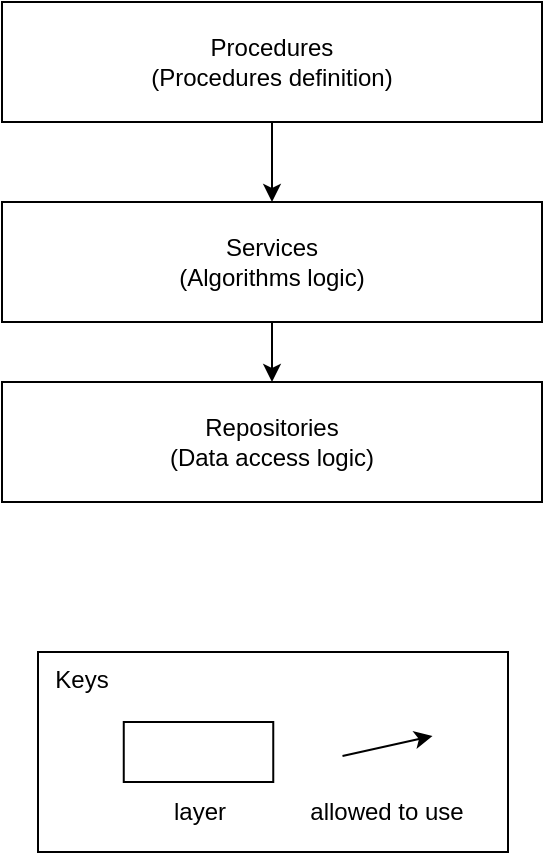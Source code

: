 <mxfile version="13.6.9" type="device"><diagram id="FZ5FEiIVMEExrLhEdW0B" name="Page-1"><mxGraphModel dx="1422" dy="846" grid="1" gridSize="10" guides="1" tooltips="1" connect="1" arrows="1" fold="1" page="1" pageScale="1" pageWidth="850" pageHeight="1100" math="0" shadow="0"><root><mxCell id="0"/><mxCell id="1" parent="0"/><mxCell id="yF5G_9NmwG570vb3mhcx-1" style="edgeStyle=orthogonalEdgeStyle;rounded=0;orthogonalLoop=1;jettySize=auto;html=1;exitX=0.5;exitY=1;exitDx=0;exitDy=0;entryX=0.5;entryY=0;entryDx=0;entryDy=0;" parent="1" source="yF5G_9NmwG570vb3mhcx-2" target="yF5G_9NmwG570vb3mhcx-4" edge="1"><mxGeometry relative="1" as="geometry"/></mxCell><mxCell id="yF5G_9NmwG570vb3mhcx-2" value="Procedures&lt;br&gt;(Procedures definition)" style="rounded=0;whiteSpace=wrap;html=1;" parent="1" vertex="1"><mxGeometry x="290" y="425" width="270" height="60" as="geometry"/></mxCell><mxCell id="yF5G_9NmwG570vb3mhcx-3" style="edgeStyle=orthogonalEdgeStyle;rounded=0;orthogonalLoop=1;jettySize=auto;html=1;exitX=0.5;exitY=1;exitDx=0;exitDy=0;entryX=0.5;entryY=0;entryDx=0;entryDy=0;" parent="1" source="yF5G_9NmwG570vb3mhcx-4" target="yF5G_9NmwG570vb3mhcx-5" edge="1"><mxGeometry relative="1" as="geometry"/></mxCell><mxCell id="yF5G_9NmwG570vb3mhcx-4" value="Services&lt;br&gt;(Algorithms logic)" style="rounded=0;whiteSpace=wrap;html=1;" parent="1" vertex="1"><mxGeometry x="290" y="525" width="270" height="60" as="geometry"/></mxCell><mxCell id="yF5G_9NmwG570vb3mhcx-5" value="Repositories&lt;br&gt;(Data access logic)" style="rounded=0;whiteSpace=wrap;html=1;" parent="1" vertex="1"><mxGeometry x="290" y="615" width="270" height="60" as="geometry"/></mxCell><mxCell id="PxvysMYqLFRw4vfAhwdl-1" value="" style="group" vertex="1" connectable="0" parent="1"><mxGeometry x="308" y="750" width="235" height="100" as="geometry"/></mxCell><mxCell id="PxvysMYqLFRw4vfAhwdl-2" value="&amp;nbsp; Keys" style="rounded=0;whiteSpace=wrap;html=1;align=left;verticalAlign=top;" vertex="1" parent="PxvysMYqLFRw4vfAhwdl-1"><mxGeometry width="235" height="100" as="geometry"/></mxCell><mxCell id="PxvysMYqLFRw4vfAhwdl-3" value="" style="endArrow=classic;html=1;exitX=1;exitY=0.5;exitDx=0;exitDy=0;startArrow=none;startFill=0;endFill=1;" edge="1" parent="PxvysMYqLFRw4vfAhwdl-1"><mxGeometry width="50" height="50" relative="1" as="geometry"><mxPoint x="152.25" y="52" as="sourcePoint"/><mxPoint x="197.25" y="42" as="targetPoint"/></mxGeometry></mxCell><mxCell id="PxvysMYqLFRw4vfAhwdl-4" value="allowed to use" style="text;html=1;strokeColor=none;fillColor=none;align=center;verticalAlign=middle;whiteSpace=wrap;rounded=0;" vertex="1" parent="PxvysMYqLFRw4vfAhwdl-1"><mxGeometry x="132" y="70" width="85" height="20" as="geometry"/></mxCell><mxCell id="PxvysMYqLFRw4vfAhwdl-6" value="layer" style="text;html=1;strokeColor=none;fillColor=none;align=center;verticalAlign=middle;whiteSpace=wrap;rounded=0;" vertex="1" parent="PxvysMYqLFRw4vfAhwdl-1"><mxGeometry x="50.5" y="70" width="59.5" height="20" as="geometry"/></mxCell><mxCell id="PxvysMYqLFRw4vfAhwdl-7" value="" style="rounded=0;whiteSpace=wrap;html=1;" vertex="1" parent="PxvysMYqLFRw4vfAhwdl-1"><mxGeometry x="42.88" y="35" width="74.75" height="30" as="geometry"/></mxCell></root></mxGraphModel></diagram></mxfile>